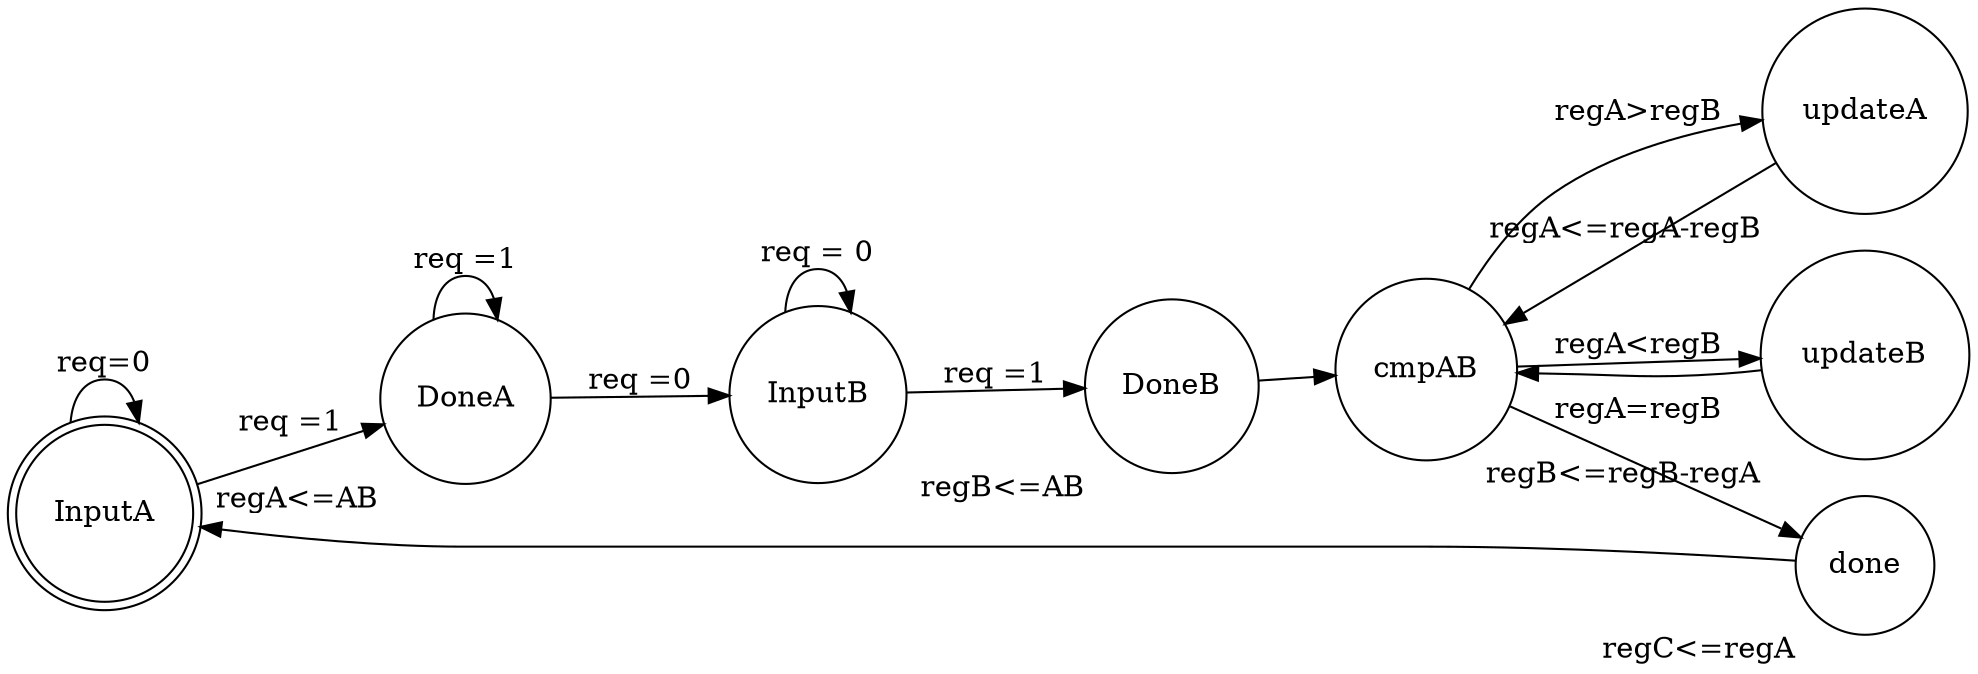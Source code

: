 digraph G 
{
	rankdir= "LR"
	node [shape = circle];
	forcelabels=true;
	InputA [shape =doublecircle];
	DoneA [ xlabel= "regA<=AB"];
	InputB;
	DoneB [ xlabel= "regB<=AB"];

	done  [ xlabel= "regC<=regA", dir=top];
	updateA  [ xlabel= "regA<=regA-regB"];
	updateB  [ xlabel= "regB<=regB-regA"];

	InputA -> InputA [ label = "req=0" ]
	InputA -> DoneA [ label = "req =1" ]

	DoneA -> DoneA [ label = "req =1" ]
	DoneA -> InputB [ label = "req =0" ]

	InputB -> InputB [ label = "req = 0" ]
	InputB -> DoneB [ label = "req =1" ]

	DoneB -> cmpAB

	cmpAB -> updateA [  label = "regA>regB" ]
	updateA -> cmpAB

	cmpAB-> done  [ label = "regA=regB" ]
	done -> InputA

	cmpAB-> updateB [  label = "regA<regB" ]
	updateB -> cmpAB
	
}
